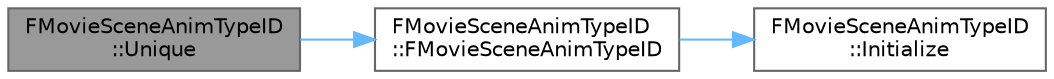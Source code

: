 digraph "FMovieSceneAnimTypeID::Unique"
{
 // INTERACTIVE_SVG=YES
 // LATEX_PDF_SIZE
  bgcolor="transparent";
  edge [fontname=Helvetica,fontsize=10,labelfontname=Helvetica,labelfontsize=10];
  node [fontname=Helvetica,fontsize=10,shape=box,height=0.2,width=0.4];
  rankdir="LR";
  Node1 [id="Node000001",label="FMovieSceneAnimTypeID\l::Unique",height=0.2,width=0.4,color="gray40", fillcolor="grey60", style="filled", fontcolor="black",tooltip=" "];
  Node1 -> Node2 [id="edge1_Node000001_Node000002",color="steelblue1",style="solid",tooltip=" "];
  Node2 [id="Node000002",label="FMovieSceneAnimTypeID\l::FMovieSceneAnimTypeID",height=0.2,width=0.4,color="grey40", fillcolor="white", style="filled",URL="$d1/d4b/structFMovieSceneAnimTypeID.html#a84287900e7f68fd555acdc6ce520c053",tooltip=" "];
  Node2 -> Node3 [id="edge2_Node000002_Node000003",color="steelblue1",style="solid",tooltip=" "];
  Node3 [id="Node000003",label="FMovieSceneAnimTypeID\l::Initialize",height=0.2,width=0.4,color="grey40", fillcolor="white", style="filled",URL="$d1/d4b/structFMovieSceneAnimTypeID.html#a1f3f798fe3a382d6d3235cfe700eea8a",tooltip="Initialize this structure by storing the hash result in the static ptr itself This ensures subsequent..."];
}
